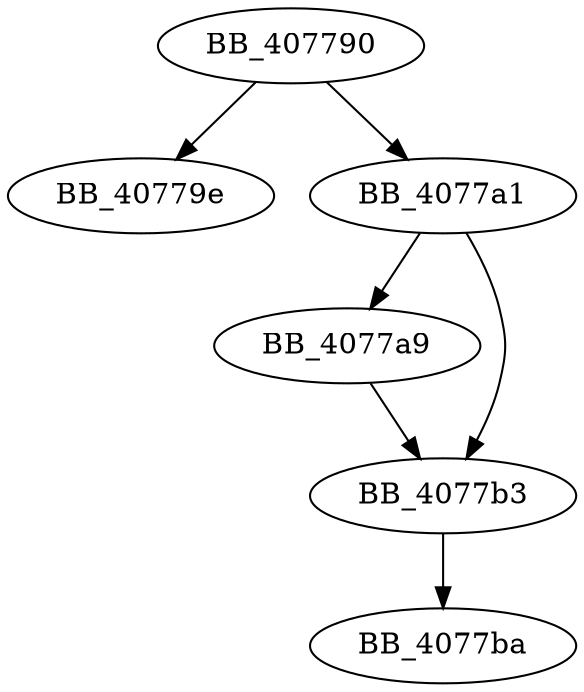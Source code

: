DiGraph sub_407790{
BB_407790->BB_40779e
BB_407790->BB_4077a1
BB_4077a1->BB_4077a9
BB_4077a1->BB_4077b3
BB_4077a9->BB_4077b3
BB_4077b3->BB_4077ba
}
